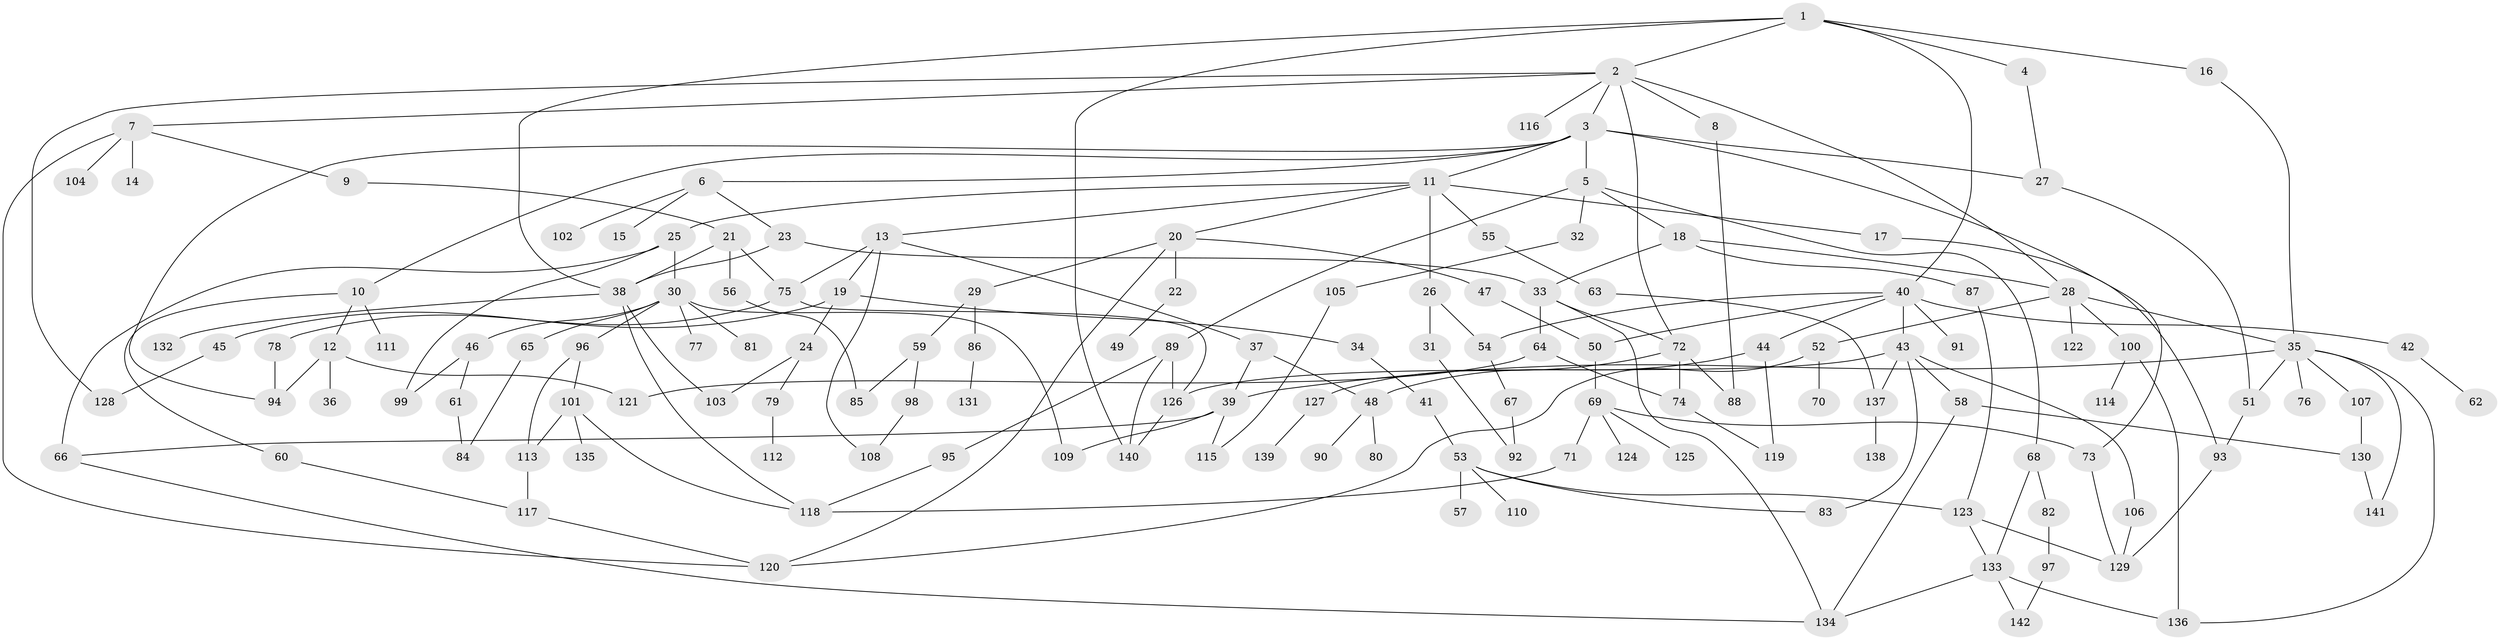 // Generated by graph-tools (version 1.1) at 2025/25/03/09/25 03:25:35]
// undirected, 142 vertices, 199 edges
graph export_dot {
graph [start="1"]
  node [color=gray90,style=filled];
  1;
  2;
  3;
  4;
  5;
  6;
  7;
  8;
  9;
  10;
  11;
  12;
  13;
  14;
  15;
  16;
  17;
  18;
  19;
  20;
  21;
  22;
  23;
  24;
  25;
  26;
  27;
  28;
  29;
  30;
  31;
  32;
  33;
  34;
  35;
  36;
  37;
  38;
  39;
  40;
  41;
  42;
  43;
  44;
  45;
  46;
  47;
  48;
  49;
  50;
  51;
  52;
  53;
  54;
  55;
  56;
  57;
  58;
  59;
  60;
  61;
  62;
  63;
  64;
  65;
  66;
  67;
  68;
  69;
  70;
  71;
  72;
  73;
  74;
  75;
  76;
  77;
  78;
  79;
  80;
  81;
  82;
  83;
  84;
  85;
  86;
  87;
  88;
  89;
  90;
  91;
  92;
  93;
  94;
  95;
  96;
  97;
  98;
  99;
  100;
  101;
  102;
  103;
  104;
  105;
  106;
  107;
  108;
  109;
  110;
  111;
  112;
  113;
  114;
  115;
  116;
  117;
  118;
  119;
  120;
  121;
  122;
  123;
  124;
  125;
  126;
  127;
  128;
  129;
  130;
  131;
  132;
  133;
  134;
  135;
  136;
  137;
  138;
  139;
  140;
  141;
  142;
  1 -- 2;
  1 -- 4;
  1 -- 16;
  1 -- 38;
  1 -- 40;
  1 -- 140;
  2 -- 3;
  2 -- 7;
  2 -- 8;
  2 -- 116;
  2 -- 128;
  2 -- 72;
  2 -- 28;
  3 -- 5;
  3 -- 6;
  3 -- 10;
  3 -- 11;
  3 -- 27;
  3 -- 73;
  3 -- 94;
  4 -- 27;
  5 -- 18;
  5 -- 32;
  5 -- 68;
  5 -- 89;
  6 -- 15;
  6 -- 23;
  6 -- 102;
  7 -- 9;
  7 -- 14;
  7 -- 104;
  7 -- 120;
  8 -- 88;
  9 -- 21;
  10 -- 12;
  10 -- 60;
  10 -- 111;
  11 -- 13;
  11 -- 17;
  11 -- 20;
  11 -- 25;
  11 -- 26;
  11 -- 55;
  12 -- 36;
  12 -- 121;
  12 -- 94;
  13 -- 19;
  13 -- 37;
  13 -- 108;
  13 -- 75;
  16 -- 35;
  17 -- 93;
  18 -- 28;
  18 -- 33;
  18 -- 87;
  19 -- 24;
  19 -- 34;
  19 -- 45;
  20 -- 22;
  20 -- 29;
  20 -- 47;
  20 -- 120;
  21 -- 56;
  21 -- 75;
  21 -- 38;
  22 -- 49;
  23 -- 33;
  23 -- 38;
  24 -- 79;
  24 -- 103;
  25 -- 30;
  25 -- 66;
  25 -- 99;
  26 -- 31;
  26 -- 54;
  27 -- 51;
  28 -- 52;
  28 -- 100;
  28 -- 122;
  28 -- 35;
  29 -- 59;
  29 -- 86;
  30 -- 46;
  30 -- 65;
  30 -- 77;
  30 -- 81;
  30 -- 96;
  30 -- 109;
  31 -- 92;
  32 -- 105;
  33 -- 64;
  33 -- 72;
  33 -- 134;
  34 -- 41;
  35 -- 51;
  35 -- 76;
  35 -- 107;
  35 -- 141;
  35 -- 39;
  35 -- 136;
  37 -- 39;
  37 -- 48;
  38 -- 118;
  38 -- 132;
  38 -- 103;
  39 -- 66;
  39 -- 115;
  39 -- 109;
  40 -- 42;
  40 -- 43;
  40 -- 44;
  40 -- 91;
  40 -- 50;
  40 -- 54;
  41 -- 53;
  42 -- 62;
  43 -- 58;
  43 -- 106;
  43 -- 137;
  43 -- 83;
  43 -- 126;
  44 -- 119;
  44 -- 48;
  45 -- 128;
  46 -- 61;
  46 -- 99;
  47 -- 50;
  48 -- 80;
  48 -- 90;
  50 -- 69;
  51 -- 93;
  52 -- 70;
  52 -- 120;
  53 -- 57;
  53 -- 83;
  53 -- 110;
  53 -- 123;
  54 -- 67;
  55 -- 63;
  56 -- 85;
  58 -- 130;
  58 -- 134;
  59 -- 85;
  59 -- 98;
  60 -- 117;
  61 -- 84;
  63 -- 137;
  64 -- 74;
  64 -- 121;
  65 -- 84;
  66 -- 134;
  67 -- 92;
  68 -- 82;
  68 -- 133;
  69 -- 71;
  69 -- 124;
  69 -- 125;
  69 -- 73;
  71 -- 118;
  72 -- 74;
  72 -- 127;
  72 -- 88;
  73 -- 129;
  74 -- 119;
  75 -- 78;
  75 -- 126;
  78 -- 94;
  79 -- 112;
  82 -- 97;
  86 -- 131;
  87 -- 123;
  89 -- 95;
  89 -- 126;
  89 -- 140;
  93 -- 129;
  95 -- 118;
  96 -- 101;
  96 -- 113;
  97 -- 142;
  98 -- 108;
  100 -- 114;
  100 -- 136;
  101 -- 135;
  101 -- 118;
  101 -- 113;
  105 -- 115;
  106 -- 129;
  107 -- 130;
  113 -- 117;
  117 -- 120;
  123 -- 133;
  123 -- 129;
  126 -- 140;
  127 -- 139;
  130 -- 141;
  133 -- 142;
  133 -- 134;
  133 -- 136;
  137 -- 138;
}

